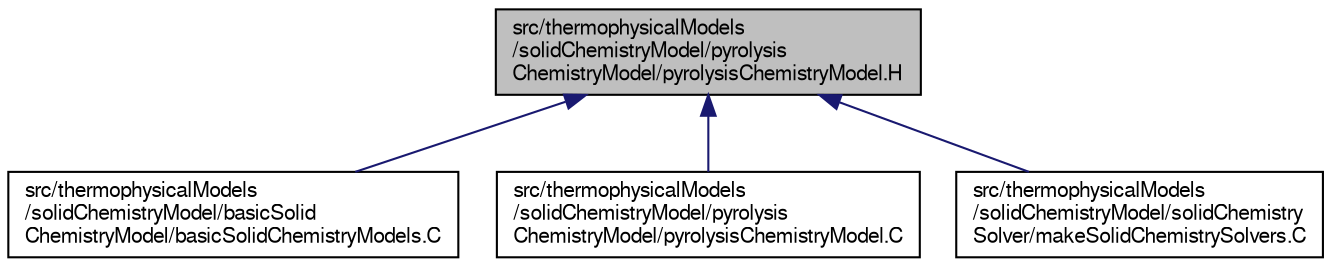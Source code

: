 digraph "src/thermophysicalModels/solidChemistryModel/pyrolysisChemistryModel/pyrolysisChemistryModel.H"
{
  bgcolor="transparent";
  edge [fontname="FreeSans",fontsize="10",labelfontname="FreeSans",labelfontsize="10"];
  node [fontname="FreeSans",fontsize="10",shape=record];
  Node311 [label="src/thermophysicalModels\l/solidChemistryModel/pyrolysis\lChemistryModel/pyrolysisChemistryModel.H",height=0.2,width=0.4,color="black", fillcolor="grey75", style="filled", fontcolor="black"];
  Node311 -> Node312 [dir="back",color="midnightblue",fontsize="10",style="solid",fontname="FreeSans"];
  Node312 [label="src/thermophysicalModels\l/solidChemistryModel/basicSolid\lChemistryModel/basicSolidChemistryModels.C",height=0.2,width=0.4,color="black",URL="$a16268.html",tooltip="Creates solid chemistry model instances templated on the type of solid thermodynamics. "];
  Node311 -> Node313 [dir="back",color="midnightblue",fontsize="10",style="solid",fontname="FreeSans"];
  Node313 [label="src/thermophysicalModels\l/solidChemistryModel/pyrolysis\lChemistryModel/pyrolysisChemistryModel.C",height=0.2,width=0.4,color="black",URL="$a16274.html"];
  Node311 -> Node314 [dir="back",color="midnightblue",fontsize="10",style="solid",fontname="FreeSans"];
  Node314 [label="src/thermophysicalModels\l/solidChemistryModel/solidChemistry\lSolver/makeSolidChemistrySolvers.C",height=0.2,width=0.4,color="black",URL="$a16292.html"];
}
